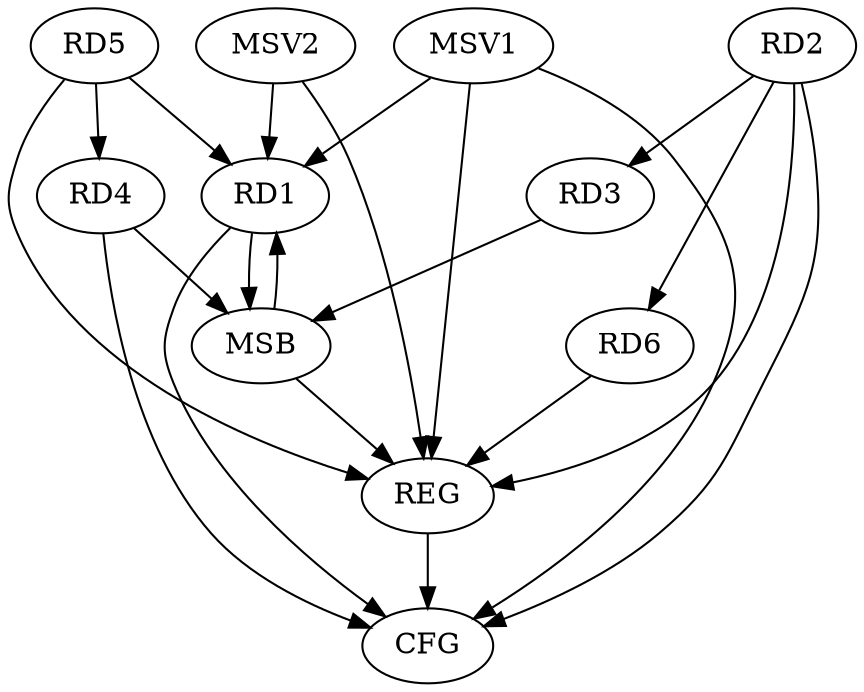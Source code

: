 strict digraph G {
  RD1 [ label="RD1" ];
  RD2 [ label="RD2" ];
  RD3 [ label="RD3" ];
  RD4 [ label="RD4" ];
  RD5 [ label="RD5" ];
  RD6 [ label="RD6" ];
  REG [ label="REG" ];
  MSB [ label="MSB" ];
  CFG [ label="CFG" ];
  MSV1 [ label="MSV1" ];
  MSV2 [ label="MSV2" ];
  RD5 -> RD1;
  RD2 -> RD3;
  RD2 -> RD6;
  RD5 -> RD4;
  RD2 -> REG;
  RD5 -> REG;
  RD6 -> REG;
  RD1 -> MSB;
  MSB -> REG;
  RD3 -> MSB;
  MSB -> RD1;
  RD4 -> MSB;
  RD2 -> CFG;
  RD1 -> CFG;
  RD4 -> CFG;
  REG -> CFG;
  MSV1 -> RD1;
  MSV1 -> REG;
  MSV1 -> CFG;
  MSV2 -> RD1;
  MSV2 -> REG;
}
